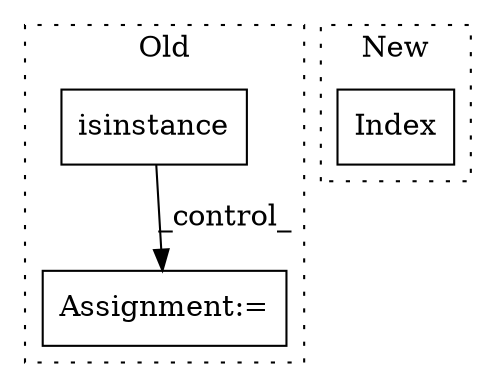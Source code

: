 digraph G {
subgraph cluster0 {
1 [label="isinstance" a="32" s="3193,3209" l="11,1" shape="box"];
3 [label="Assignment:=" a="7" s="3294" l="1" shape="box"];
label = "Old";
style="dotted";
}
subgraph cluster1 {
2 [label="Index" a="32" s="3309,3328" l="6,1" shape="box"];
label = "New";
style="dotted";
}
1 -> 3 [label="_control_"];
}